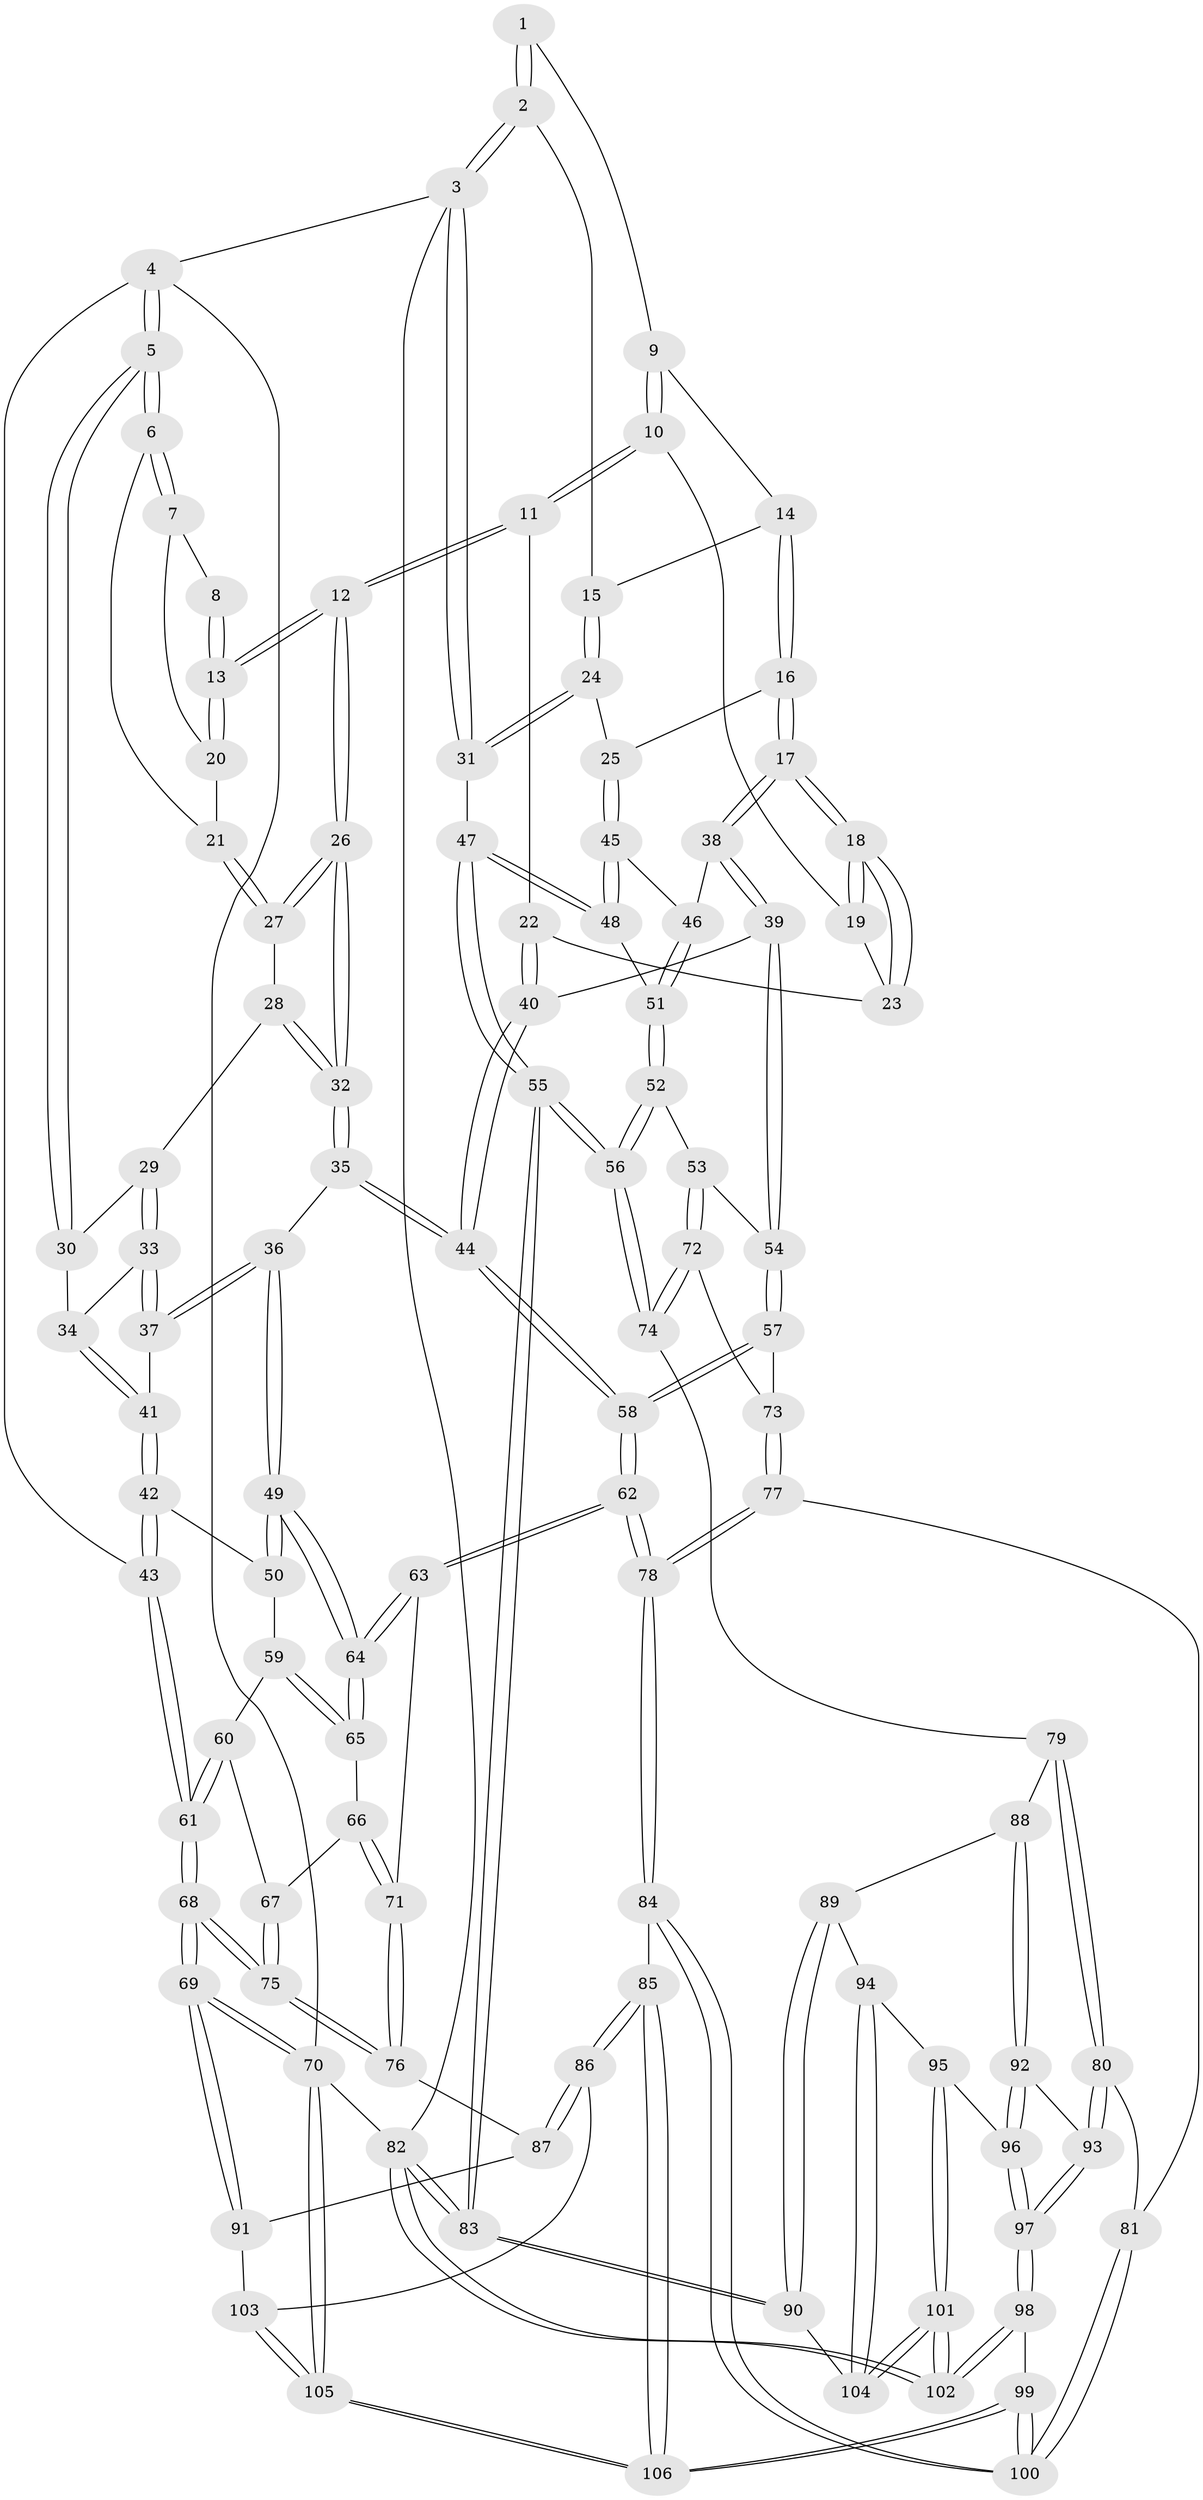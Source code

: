 // coarse degree distribution, {4: 0.3918918918918919, 5: 0.40540540540540543, 8: 0.013513513513513514, 6: 0.10810810810810811, 3: 0.06756756756756757, 7: 0.013513513513513514}
// Generated by graph-tools (version 1.1) at 2025/24/03/03/25 07:24:32]
// undirected, 106 vertices, 262 edges
graph export_dot {
graph [start="1"]
  node [color=gray90,style=filled];
  1 [pos="+0.6132019228551308+0"];
  2 [pos="+1+0"];
  3 [pos="+1+0"];
  4 [pos="+0+0"];
  5 [pos="+0+0"];
  6 [pos="+0+0"];
  7 [pos="+0.004442751245187848+0"];
  8 [pos="+0.48375174176800134+0"];
  9 [pos="+0.6726583231613066+0.023398221725354672"];
  10 [pos="+0.6538094423331678+0.06978380006832106"];
  11 [pos="+0.4989838181308189+0.22743420939340292"];
  12 [pos="+0.46794289683841234+0.23001149449468622"];
  13 [pos="+0.4294222511030592+0.1159280867263801"];
  14 [pos="+0.7239041490808453+0.07006209438172828"];
  15 [pos="+0.8355609167052905+0.12387311856047148"];
  16 [pos="+0.7331964080907755+0.26757483820542366"];
  17 [pos="+0.7094196320775792+0.2859694731621013"];
  18 [pos="+0.6700107881209105+0.2544898600333106"];
  19 [pos="+0.6494148766953194+0.14786910415324747"];
  20 [pos="+0.34927637083507074+0.13316648583052038"];
  21 [pos="+0.2872573594871601+0.1580374624628004"];
  22 [pos="+0.550995118802005+0.2430730095742743"];
  23 [pos="+0.5682502274068583+0.24142902818974304"];
  24 [pos="+0.8904042420685686+0.21632797599554746"];
  25 [pos="+0.8854541169022727+0.2276027199837023"];
  26 [pos="+0.44962359140491176+0.2603141925427383"];
  27 [pos="+0.2791600915133389+0.18445408956490889"];
  28 [pos="+0.25801022770215365+0.2152305952605393"];
  29 [pos="+0.25285997237721564+0.21770614827113186"];
  30 [pos="+0.14367423566715679+0.16594202346156542"];
  31 [pos="+1+0.012446277300388341"];
  32 [pos="+0.4140676682370358+0.3489957975155173"];
  33 [pos="+0.24601292926964935+0.23116695875013626"];
  34 [pos="+0.15386456576108773+0.2735590310324261"];
  35 [pos="+0.41184962768334527+0.36558370288590614"];
  36 [pos="+0.268610297309966+0.40970279173485147"];
  37 [pos="+0.23878589254549007+0.3440346519555455"];
  38 [pos="+0.7001504436683816+0.34212934588810784"];
  39 [pos="+0.668548986214641+0.39210745195177665"];
  40 [pos="+0.6282695050286995+0.39104553364862504"];
  41 [pos="+0.1486819957914912+0.2845943880641718"];
  42 [pos="+0.04339569032271364+0.33413481958067015"];
  43 [pos="+0+0.17945578225685388"];
  44 [pos="+0.4735503135080064+0.43456884864571255"];
  45 [pos="+0.9042917924588086+0.3289943263294235"];
  46 [pos="+0.7316058396495799+0.34948537558835013"];
  47 [pos="+1+0.5205310310956167"];
  48 [pos="+0.9091243266966962+0.3425565844625448"];
  49 [pos="+0.2459361834779698+0.43467917047859866"];
  50 [pos="+0.10618693513900938+0.4168737202720449"];
  51 [pos="+0.84739058984589+0.4060440616987022"];
  52 [pos="+0.8073079901663637+0.5078714128887704"];
  53 [pos="+0.7965106085627113+0.510482579135704"];
  54 [pos="+0.7149873427555866+0.4886065312539908"];
  55 [pos="+1+0.6174791674413593"];
  56 [pos="+1+0.609547554157906"];
  57 [pos="+0.6610661744917044+0.5501386309410582"];
  58 [pos="+0.4861489598228209+0.6077134949330478"];
  59 [pos="+0.08262845390375809+0.4702834864193095"];
  60 [pos="+0.08179019744165236+0.4708390090875921"];
  61 [pos="+0+0.5264359397751028"];
  62 [pos="+0.4548311031215224+0.682069678114262"];
  63 [pos="+0.29648780336917396+0.6456257341209242"];
  64 [pos="+0.2470009301010395+0.5201696364277041"];
  65 [pos="+0.12075559846916355+0.5529388460897324"];
  66 [pos="+0.11511434752576301+0.5655166763074669"];
  67 [pos="+0.003726436139347957+0.6021442180628908"];
  68 [pos="+0+0.7192768741546863"];
  69 [pos="+0+0.7209915903727069"];
  70 [pos="+0+1"];
  71 [pos="+0.18070147406558246+0.7121079080400978"];
  72 [pos="+0.7670500134175036+0.7025167767628482"];
  73 [pos="+0.7243408860590546+0.6842614952313002"];
  74 [pos="+0.7692849367010659+0.7052843939530276"];
  75 [pos="+0+0.6983499168167134"];
  76 [pos="+0.17827193928691043+0.7145942016490296"];
  77 [pos="+0.46958595665621633+0.7113198771170703"];
  78 [pos="+0.4673221900949016+0.7106389878423484"];
  79 [pos="+0.7701323572394506+0.740280416736931"];
  80 [pos="+0.6547264248902256+0.8290236222768351"];
  81 [pos="+0.6359647391229732+0.8219411372845836"];
  82 [pos="+1+1"];
  83 [pos="+1+0.7900863178750701"];
  84 [pos="+0.4323367645028506+0.8356362169141489"];
  85 [pos="+0.24957858076128128+0.9048397880497413"];
  86 [pos="+0.24749724863167688+0.9033527115452779"];
  87 [pos="+0.18211186608875177+0.7666283570423438"];
  88 [pos="+0.8135645160444077+0.8039304917717128"];
  89 [pos="+0.870625038486868+0.8253885667971628"];
  90 [pos="+1+0.8022526866386505"];
  91 [pos="+0.07180252646487029+0.8776976009815952"];
  92 [pos="+0.7726303694447806+0.8727438862182836"];
  93 [pos="+0.6674022365248455+0.8567433649437959"];
  94 [pos="+0.8477013545172347+0.9251763185473697"];
  95 [pos="+0.7838849794827804+0.8953856093269272"];
  96 [pos="+0.7731272084571252+0.8844950838750785"];
  97 [pos="+0.6713152887156657+1"];
  98 [pos="+0.6359867708117135+1"];
  99 [pos="+0.5419325214084294+1"];
  100 [pos="+0.5048991590936277+1"];
  101 [pos="+0.8311792033475903+1"];
  102 [pos="+0.8250732264883895+1"];
  103 [pos="+0.09873004638170871+0.9263928809884668"];
  104 [pos="+0.8516225672659536+0.940769979999694"];
  105 [pos="+0+1"];
  106 [pos="+0.26664511493258314+1"];
  1 -- 2;
  1 -- 2;
  1 -- 9;
  2 -- 3;
  2 -- 3;
  2 -- 15;
  3 -- 4;
  3 -- 31;
  3 -- 31;
  3 -- 82;
  4 -- 5;
  4 -- 5;
  4 -- 43;
  4 -- 70;
  5 -- 6;
  5 -- 6;
  5 -- 30;
  5 -- 30;
  6 -- 7;
  6 -- 7;
  6 -- 21;
  7 -- 8;
  7 -- 20;
  8 -- 13;
  8 -- 13;
  9 -- 10;
  9 -- 10;
  9 -- 14;
  10 -- 11;
  10 -- 11;
  10 -- 19;
  11 -- 12;
  11 -- 12;
  11 -- 22;
  12 -- 13;
  12 -- 13;
  12 -- 26;
  12 -- 26;
  13 -- 20;
  13 -- 20;
  14 -- 15;
  14 -- 16;
  14 -- 16;
  15 -- 24;
  15 -- 24;
  16 -- 17;
  16 -- 17;
  16 -- 25;
  17 -- 18;
  17 -- 18;
  17 -- 38;
  17 -- 38;
  18 -- 19;
  18 -- 19;
  18 -- 23;
  18 -- 23;
  19 -- 23;
  20 -- 21;
  21 -- 27;
  21 -- 27;
  22 -- 23;
  22 -- 40;
  22 -- 40;
  24 -- 25;
  24 -- 31;
  24 -- 31;
  25 -- 45;
  25 -- 45;
  26 -- 27;
  26 -- 27;
  26 -- 32;
  26 -- 32;
  27 -- 28;
  28 -- 29;
  28 -- 32;
  28 -- 32;
  29 -- 30;
  29 -- 33;
  29 -- 33;
  30 -- 34;
  31 -- 47;
  32 -- 35;
  32 -- 35;
  33 -- 34;
  33 -- 37;
  33 -- 37;
  34 -- 41;
  34 -- 41;
  35 -- 36;
  35 -- 44;
  35 -- 44;
  36 -- 37;
  36 -- 37;
  36 -- 49;
  36 -- 49;
  37 -- 41;
  38 -- 39;
  38 -- 39;
  38 -- 46;
  39 -- 40;
  39 -- 54;
  39 -- 54;
  40 -- 44;
  40 -- 44;
  41 -- 42;
  41 -- 42;
  42 -- 43;
  42 -- 43;
  42 -- 50;
  43 -- 61;
  43 -- 61;
  44 -- 58;
  44 -- 58;
  45 -- 46;
  45 -- 48;
  45 -- 48;
  46 -- 51;
  46 -- 51;
  47 -- 48;
  47 -- 48;
  47 -- 55;
  47 -- 55;
  48 -- 51;
  49 -- 50;
  49 -- 50;
  49 -- 64;
  49 -- 64;
  50 -- 59;
  51 -- 52;
  51 -- 52;
  52 -- 53;
  52 -- 56;
  52 -- 56;
  53 -- 54;
  53 -- 72;
  53 -- 72;
  54 -- 57;
  54 -- 57;
  55 -- 56;
  55 -- 56;
  55 -- 83;
  55 -- 83;
  56 -- 74;
  56 -- 74;
  57 -- 58;
  57 -- 58;
  57 -- 73;
  58 -- 62;
  58 -- 62;
  59 -- 60;
  59 -- 65;
  59 -- 65;
  60 -- 61;
  60 -- 61;
  60 -- 67;
  61 -- 68;
  61 -- 68;
  62 -- 63;
  62 -- 63;
  62 -- 78;
  62 -- 78;
  63 -- 64;
  63 -- 64;
  63 -- 71;
  64 -- 65;
  64 -- 65;
  65 -- 66;
  66 -- 67;
  66 -- 71;
  66 -- 71;
  67 -- 75;
  67 -- 75;
  68 -- 69;
  68 -- 69;
  68 -- 75;
  68 -- 75;
  69 -- 70;
  69 -- 70;
  69 -- 91;
  69 -- 91;
  70 -- 105;
  70 -- 105;
  70 -- 82;
  71 -- 76;
  71 -- 76;
  72 -- 73;
  72 -- 74;
  72 -- 74;
  73 -- 77;
  73 -- 77;
  74 -- 79;
  75 -- 76;
  75 -- 76;
  76 -- 87;
  77 -- 78;
  77 -- 78;
  77 -- 81;
  78 -- 84;
  78 -- 84;
  79 -- 80;
  79 -- 80;
  79 -- 88;
  80 -- 81;
  80 -- 93;
  80 -- 93;
  81 -- 100;
  81 -- 100;
  82 -- 83;
  82 -- 83;
  82 -- 102;
  82 -- 102;
  83 -- 90;
  83 -- 90;
  84 -- 85;
  84 -- 100;
  84 -- 100;
  85 -- 86;
  85 -- 86;
  85 -- 106;
  85 -- 106;
  86 -- 87;
  86 -- 87;
  86 -- 103;
  87 -- 91;
  88 -- 89;
  88 -- 92;
  88 -- 92;
  89 -- 90;
  89 -- 90;
  89 -- 94;
  90 -- 104;
  91 -- 103;
  92 -- 93;
  92 -- 96;
  92 -- 96;
  93 -- 97;
  93 -- 97;
  94 -- 95;
  94 -- 104;
  94 -- 104;
  95 -- 96;
  95 -- 101;
  95 -- 101;
  96 -- 97;
  96 -- 97;
  97 -- 98;
  97 -- 98;
  98 -- 99;
  98 -- 102;
  98 -- 102;
  99 -- 100;
  99 -- 100;
  99 -- 106;
  99 -- 106;
  101 -- 102;
  101 -- 102;
  101 -- 104;
  101 -- 104;
  103 -- 105;
  103 -- 105;
  105 -- 106;
  105 -- 106;
}
